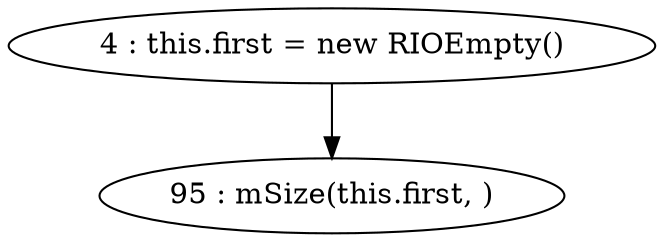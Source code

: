 digraph G {
"4 : this.first = new RIOEmpty()"
"4 : this.first = new RIOEmpty()" -> "95 : mSize(this.first, )"
"95 : mSize(this.first, )"
}